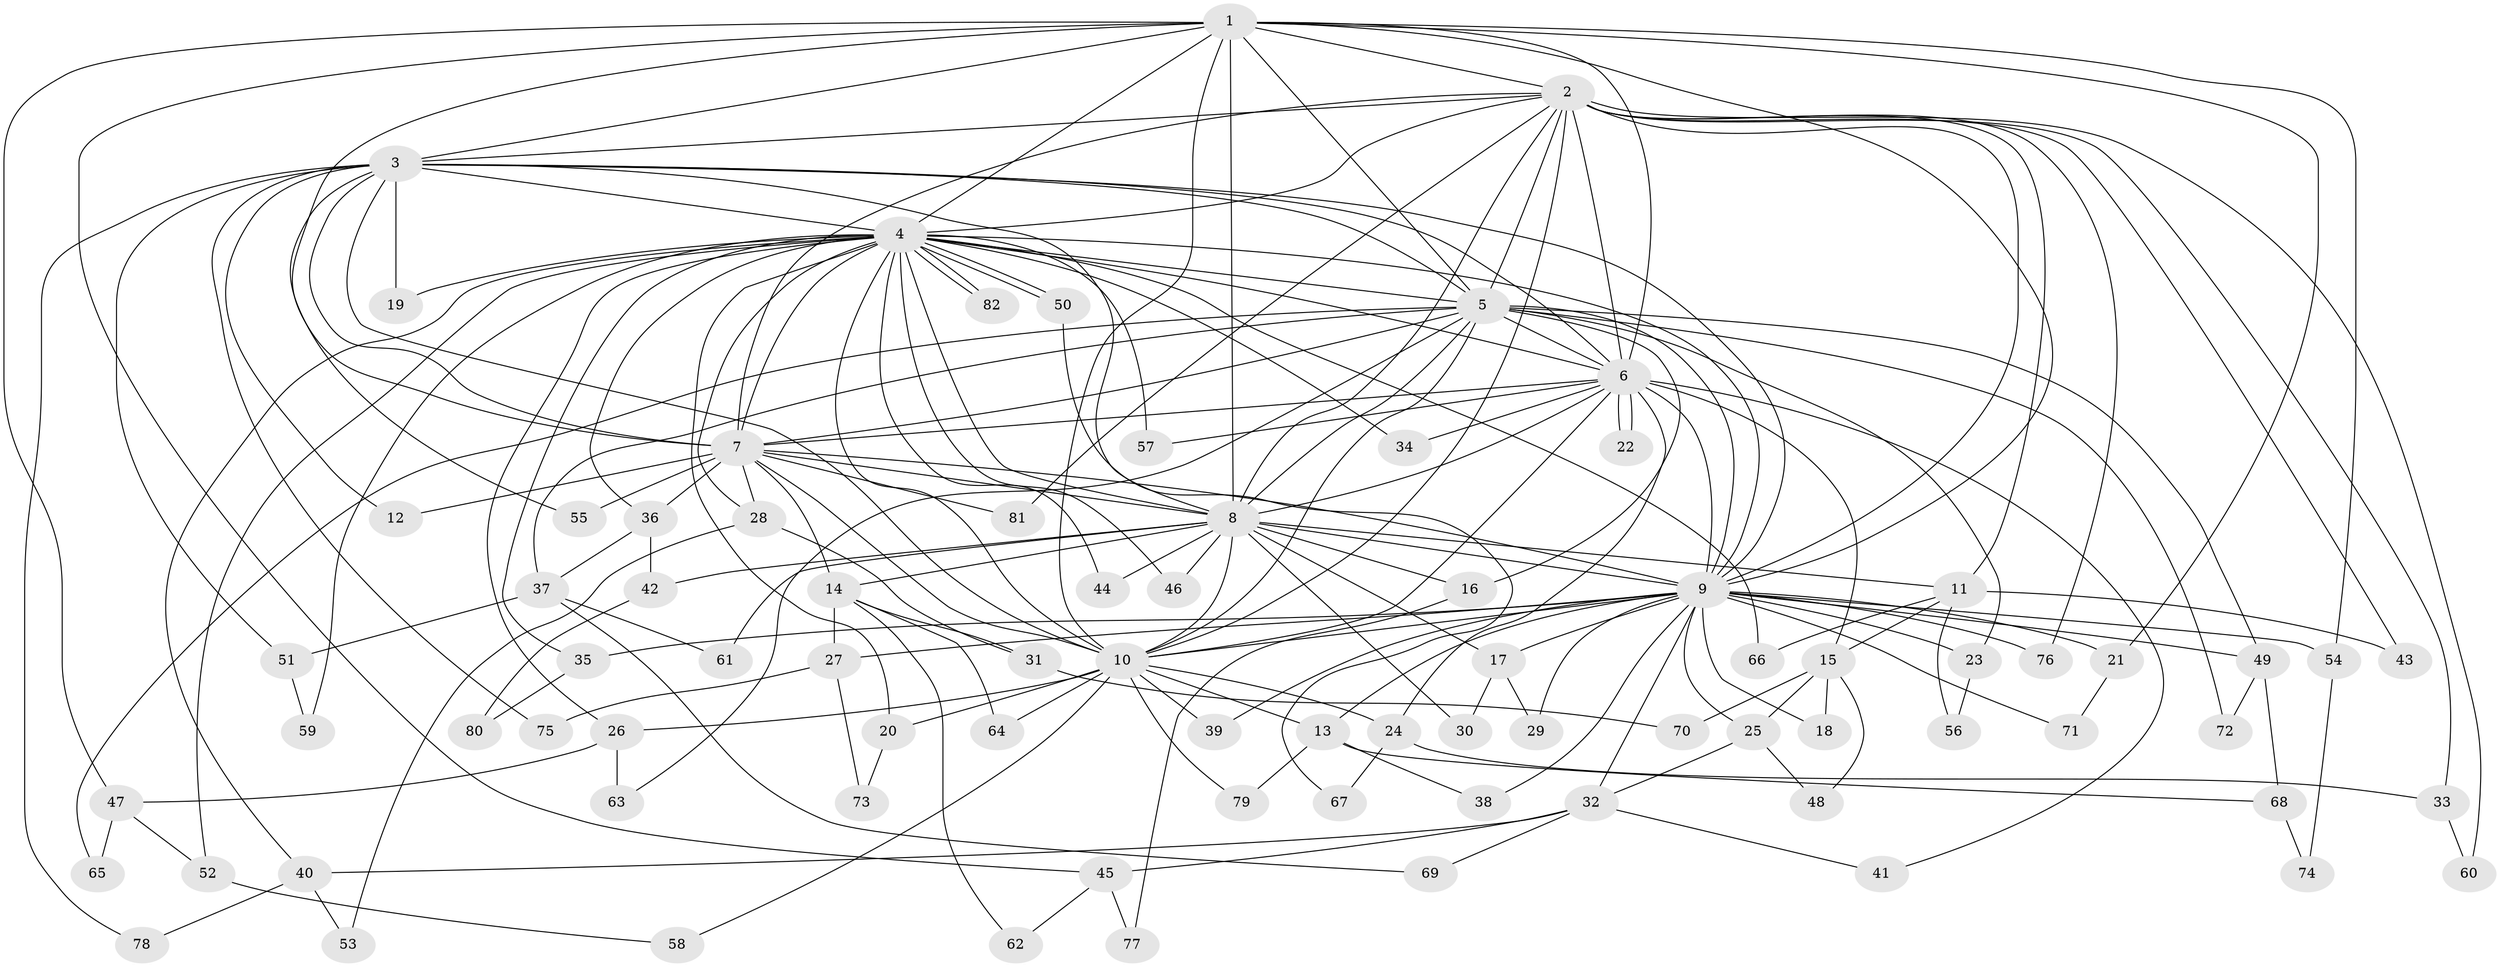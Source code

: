 // coarse degree distribution, {11: 0.03508771929824561, 19: 0.017543859649122806, 13: 0.017543859649122806, 25: 0.017543859649122806, 14: 0.017543859649122806, 22: 0.017543859649122806, 20: 0.017543859649122806, 5: 0.03508771929824561, 7: 0.03508771929824561, 6: 0.03508771929824561, 3: 0.15789473684210525, 2: 0.47368421052631576, 4: 0.12280701754385964}
// Generated by graph-tools (version 1.1) at 2025/23/03/03/25 07:23:40]
// undirected, 82 vertices, 189 edges
graph export_dot {
graph [start="1"]
  node [color=gray90,style=filled];
  1;
  2;
  3;
  4;
  5;
  6;
  7;
  8;
  9;
  10;
  11;
  12;
  13;
  14;
  15;
  16;
  17;
  18;
  19;
  20;
  21;
  22;
  23;
  24;
  25;
  26;
  27;
  28;
  29;
  30;
  31;
  32;
  33;
  34;
  35;
  36;
  37;
  38;
  39;
  40;
  41;
  42;
  43;
  44;
  45;
  46;
  47;
  48;
  49;
  50;
  51;
  52;
  53;
  54;
  55;
  56;
  57;
  58;
  59;
  60;
  61;
  62;
  63;
  64;
  65;
  66;
  67;
  68;
  69;
  70;
  71;
  72;
  73;
  74;
  75;
  76;
  77;
  78;
  79;
  80;
  81;
  82;
  1 -- 2;
  1 -- 3;
  1 -- 4;
  1 -- 5;
  1 -- 6;
  1 -- 7;
  1 -- 8;
  1 -- 9;
  1 -- 10;
  1 -- 21;
  1 -- 45;
  1 -- 47;
  1 -- 54;
  2 -- 3;
  2 -- 4;
  2 -- 5;
  2 -- 6;
  2 -- 7;
  2 -- 8;
  2 -- 9;
  2 -- 10;
  2 -- 11;
  2 -- 33;
  2 -- 43;
  2 -- 60;
  2 -- 76;
  2 -- 81;
  3 -- 4;
  3 -- 5;
  3 -- 6;
  3 -- 7;
  3 -- 8;
  3 -- 9;
  3 -- 10;
  3 -- 12;
  3 -- 19;
  3 -- 51;
  3 -- 55;
  3 -- 75;
  3 -- 78;
  4 -- 5;
  4 -- 6;
  4 -- 7;
  4 -- 8;
  4 -- 9;
  4 -- 10;
  4 -- 19;
  4 -- 20;
  4 -- 26;
  4 -- 28;
  4 -- 34;
  4 -- 35;
  4 -- 36;
  4 -- 40;
  4 -- 44;
  4 -- 46;
  4 -- 50;
  4 -- 50;
  4 -- 52;
  4 -- 57;
  4 -- 59;
  4 -- 66;
  4 -- 82;
  4 -- 82;
  5 -- 6;
  5 -- 7;
  5 -- 8;
  5 -- 9;
  5 -- 10;
  5 -- 16;
  5 -- 23;
  5 -- 37;
  5 -- 49;
  5 -- 63;
  5 -- 65;
  5 -- 72;
  6 -- 7;
  6 -- 8;
  6 -- 9;
  6 -- 10;
  6 -- 15;
  6 -- 22;
  6 -- 22;
  6 -- 24;
  6 -- 34;
  6 -- 41;
  6 -- 57;
  7 -- 8;
  7 -- 9;
  7 -- 10;
  7 -- 12;
  7 -- 14;
  7 -- 28;
  7 -- 36;
  7 -- 55;
  7 -- 81;
  8 -- 9;
  8 -- 10;
  8 -- 11;
  8 -- 14;
  8 -- 16;
  8 -- 17;
  8 -- 30;
  8 -- 42;
  8 -- 44;
  8 -- 46;
  8 -- 61;
  9 -- 10;
  9 -- 13;
  9 -- 17;
  9 -- 18;
  9 -- 21;
  9 -- 23;
  9 -- 25;
  9 -- 27;
  9 -- 29;
  9 -- 32;
  9 -- 35;
  9 -- 38;
  9 -- 39;
  9 -- 49;
  9 -- 54;
  9 -- 71;
  9 -- 76;
  10 -- 13;
  10 -- 20;
  10 -- 24;
  10 -- 26;
  10 -- 39;
  10 -- 58;
  10 -- 64;
  10 -- 79;
  11 -- 15;
  11 -- 43;
  11 -- 56;
  11 -- 66;
  13 -- 38;
  13 -- 68;
  13 -- 79;
  14 -- 27;
  14 -- 31;
  14 -- 62;
  14 -- 64;
  15 -- 18;
  15 -- 25;
  15 -- 48;
  15 -- 70;
  16 -- 77;
  17 -- 29;
  17 -- 30;
  20 -- 73;
  21 -- 71;
  23 -- 56;
  24 -- 33;
  24 -- 67;
  25 -- 32;
  25 -- 48;
  26 -- 47;
  26 -- 63;
  27 -- 73;
  27 -- 75;
  28 -- 31;
  28 -- 53;
  31 -- 70;
  32 -- 40;
  32 -- 41;
  32 -- 45;
  32 -- 69;
  33 -- 60;
  35 -- 80;
  36 -- 37;
  36 -- 42;
  37 -- 51;
  37 -- 61;
  37 -- 69;
  40 -- 53;
  40 -- 78;
  42 -- 80;
  45 -- 62;
  45 -- 77;
  47 -- 52;
  47 -- 65;
  49 -- 68;
  49 -- 72;
  50 -- 67;
  51 -- 59;
  52 -- 58;
  54 -- 74;
  68 -- 74;
}
